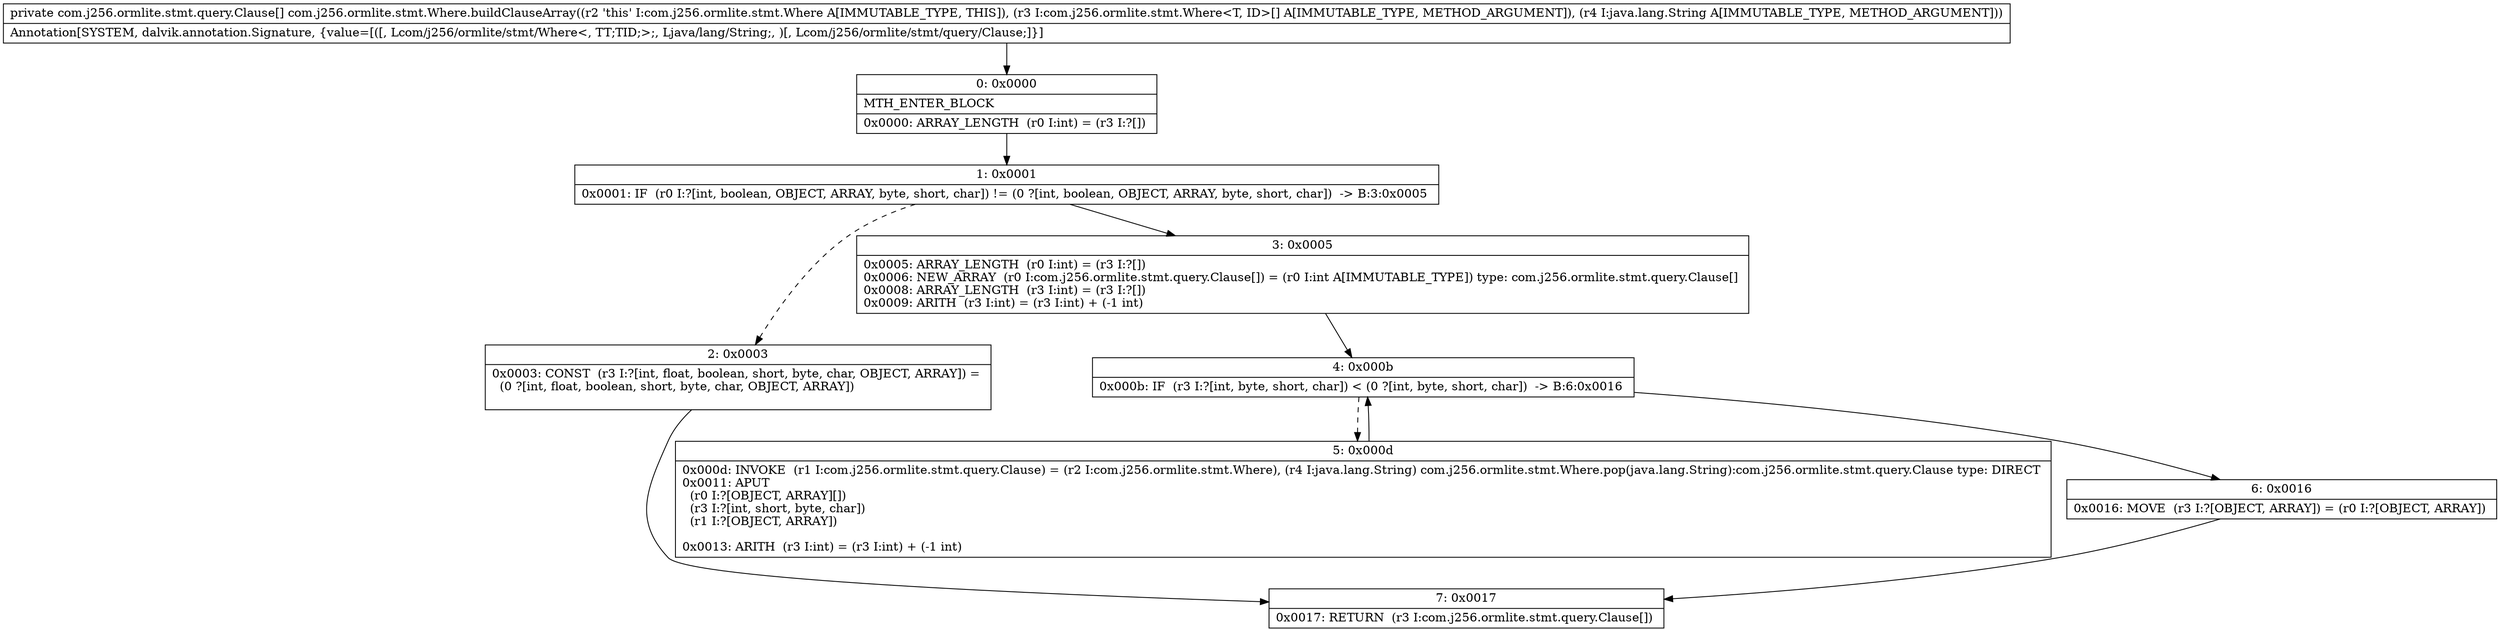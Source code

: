 digraph "CFG forcom.j256.ormlite.stmt.Where.buildClauseArray([Lcom\/j256\/ormlite\/stmt\/Where;Ljava\/lang\/String;)[Lcom\/j256\/ormlite\/stmt\/query\/Clause;" {
Node_0 [shape=record,label="{0\:\ 0x0000|MTH_ENTER_BLOCK\l|0x0000: ARRAY_LENGTH  (r0 I:int) = (r3 I:?[]) \l}"];
Node_1 [shape=record,label="{1\:\ 0x0001|0x0001: IF  (r0 I:?[int, boolean, OBJECT, ARRAY, byte, short, char]) != (0 ?[int, boolean, OBJECT, ARRAY, byte, short, char])  \-\> B:3:0x0005 \l}"];
Node_2 [shape=record,label="{2\:\ 0x0003|0x0003: CONST  (r3 I:?[int, float, boolean, short, byte, char, OBJECT, ARRAY]) = \l  (0 ?[int, float, boolean, short, byte, char, OBJECT, ARRAY])\l \l}"];
Node_3 [shape=record,label="{3\:\ 0x0005|0x0005: ARRAY_LENGTH  (r0 I:int) = (r3 I:?[]) \l0x0006: NEW_ARRAY  (r0 I:com.j256.ormlite.stmt.query.Clause[]) = (r0 I:int A[IMMUTABLE_TYPE]) type: com.j256.ormlite.stmt.query.Clause[] \l0x0008: ARRAY_LENGTH  (r3 I:int) = (r3 I:?[]) \l0x0009: ARITH  (r3 I:int) = (r3 I:int) + (\-1 int) \l}"];
Node_4 [shape=record,label="{4\:\ 0x000b|0x000b: IF  (r3 I:?[int, byte, short, char]) \< (0 ?[int, byte, short, char])  \-\> B:6:0x0016 \l}"];
Node_5 [shape=record,label="{5\:\ 0x000d|0x000d: INVOKE  (r1 I:com.j256.ormlite.stmt.query.Clause) = (r2 I:com.j256.ormlite.stmt.Where), (r4 I:java.lang.String) com.j256.ormlite.stmt.Where.pop(java.lang.String):com.j256.ormlite.stmt.query.Clause type: DIRECT \l0x0011: APUT  \l  (r0 I:?[OBJECT, ARRAY][])\l  (r3 I:?[int, short, byte, char])\l  (r1 I:?[OBJECT, ARRAY])\l \l0x0013: ARITH  (r3 I:int) = (r3 I:int) + (\-1 int) \l}"];
Node_6 [shape=record,label="{6\:\ 0x0016|0x0016: MOVE  (r3 I:?[OBJECT, ARRAY]) = (r0 I:?[OBJECT, ARRAY]) \l}"];
Node_7 [shape=record,label="{7\:\ 0x0017|0x0017: RETURN  (r3 I:com.j256.ormlite.stmt.query.Clause[]) \l}"];
MethodNode[shape=record,label="{private com.j256.ormlite.stmt.query.Clause[] com.j256.ormlite.stmt.Where.buildClauseArray((r2 'this' I:com.j256.ormlite.stmt.Where A[IMMUTABLE_TYPE, THIS]), (r3 I:com.j256.ormlite.stmt.Where\<T, ID\>[] A[IMMUTABLE_TYPE, METHOD_ARGUMENT]), (r4 I:java.lang.String A[IMMUTABLE_TYPE, METHOD_ARGUMENT]))  | Annotation[SYSTEM, dalvik.annotation.Signature, \{value=[([, Lcom\/j256\/ormlite\/stmt\/Where\<, TT;TID;\>;, Ljava\/lang\/String;, )[, Lcom\/j256\/ormlite\/stmt\/query\/Clause;]\}]\l}"];
MethodNode -> Node_0;
Node_0 -> Node_1;
Node_1 -> Node_2[style=dashed];
Node_1 -> Node_3;
Node_2 -> Node_7;
Node_3 -> Node_4;
Node_4 -> Node_5[style=dashed];
Node_4 -> Node_6;
Node_5 -> Node_4;
Node_6 -> Node_7;
}

